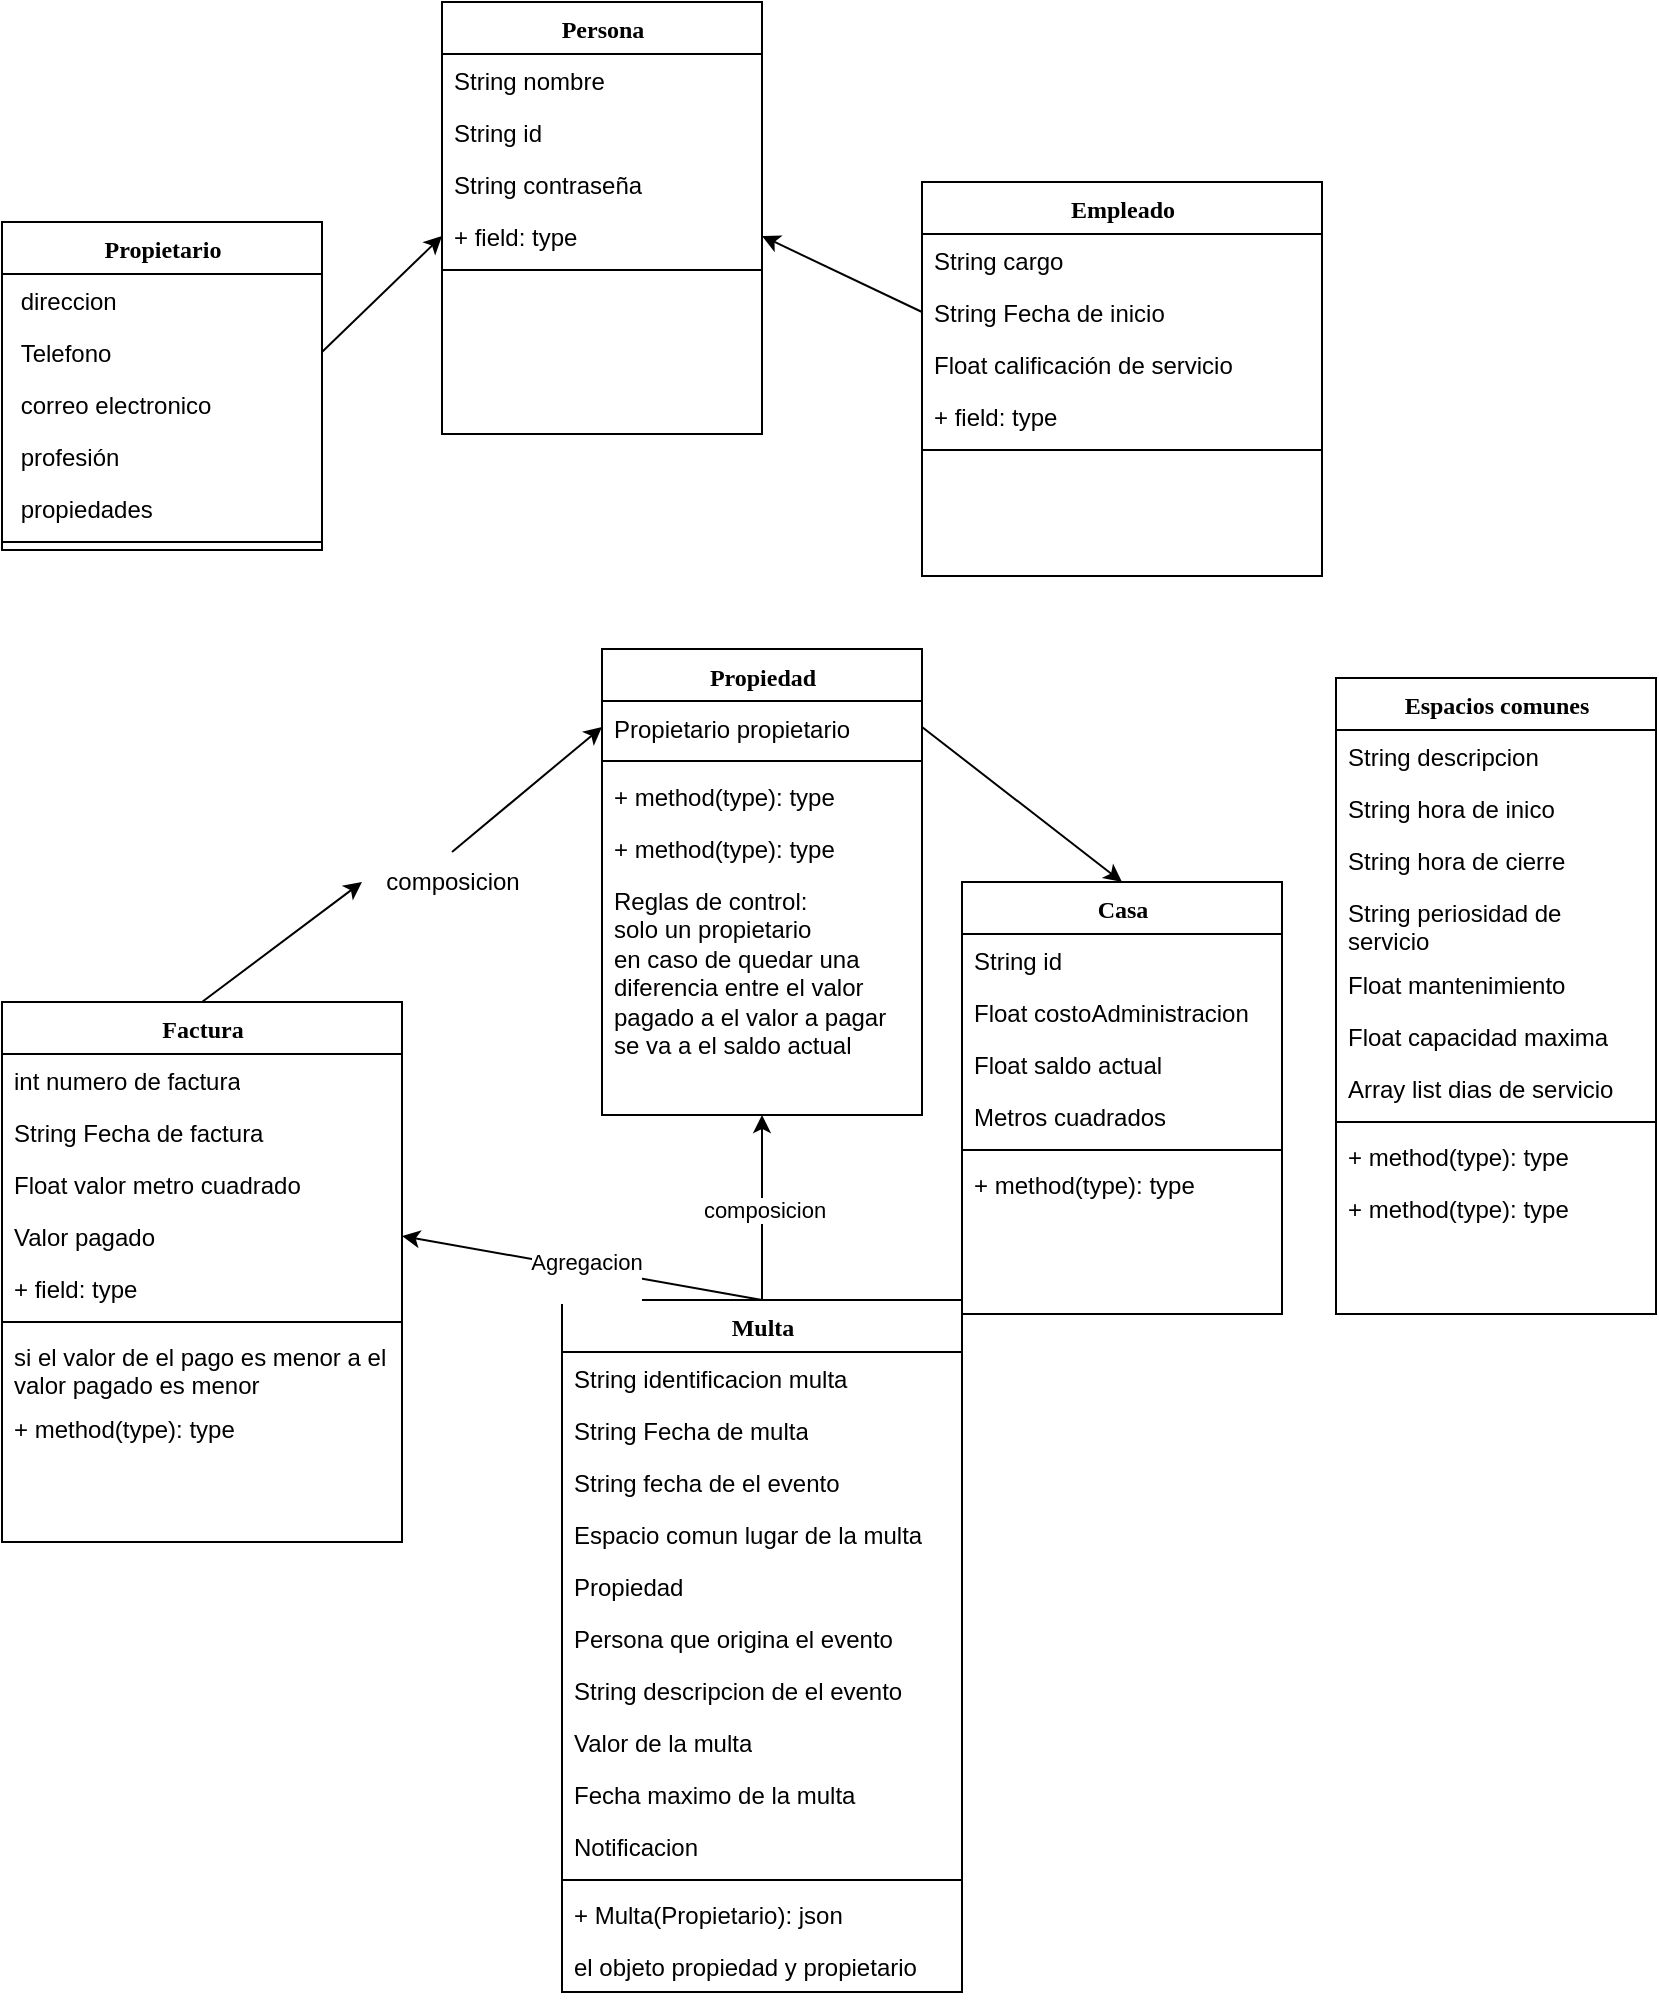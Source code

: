 <mxfile version="24.7.17">
  <diagram name="Página-1" id="yO-67kecGLNalcSujfXM">
    <mxGraphModel dx="1633" dy="788" grid="1" gridSize="10" guides="1" tooltips="1" connect="1" arrows="1" fold="1" page="1" pageScale="1" pageWidth="827" pageHeight="1169" math="0" shadow="0">
      <root>
        <mxCell id="0" />
        <mxCell id="1" parent="0" />
        <mxCell id="9Y7CSSflsybz1sCnFkZ1-1" value="Persona" style="swimlane;html=1;fontStyle=1;align=center;verticalAlign=top;childLayout=stackLayout;horizontal=1;startSize=26;horizontalStack=0;resizeParent=1;resizeLast=0;collapsible=1;marginBottom=0;swimlaneFillColor=#ffffff;rounded=0;shadow=0;comic=0;labelBackgroundColor=none;strokeWidth=1;fillColor=none;fontFamily=Verdana;fontSize=12" parent="1" vertex="1">
          <mxGeometry x="220" width="160" height="216" as="geometry" />
        </mxCell>
        <mxCell id="9Y7CSSflsybz1sCnFkZ1-2" value="String nombre" style="text;html=1;strokeColor=none;fillColor=none;align=left;verticalAlign=top;spacingLeft=4;spacingRight=4;whiteSpace=wrap;overflow=hidden;rotatable=0;points=[[0,0.5],[1,0.5]];portConstraint=eastwest;" parent="9Y7CSSflsybz1sCnFkZ1-1" vertex="1">
          <mxGeometry y="26" width="160" height="26" as="geometry" />
        </mxCell>
        <mxCell id="9Y7CSSflsybz1sCnFkZ1-3" value="String id" style="text;html=1;strokeColor=none;fillColor=none;align=left;verticalAlign=top;spacingLeft=4;spacingRight=4;whiteSpace=wrap;overflow=hidden;rotatable=0;points=[[0,0.5],[1,0.5]];portConstraint=eastwest;" parent="9Y7CSSflsybz1sCnFkZ1-1" vertex="1">
          <mxGeometry y="52" width="160" height="26" as="geometry" />
        </mxCell>
        <mxCell id="9Y7CSSflsybz1sCnFkZ1-4" value="String contraseña" style="text;html=1;strokeColor=none;fillColor=none;align=left;verticalAlign=top;spacingLeft=4;spacingRight=4;whiteSpace=wrap;overflow=hidden;rotatable=0;points=[[0,0.5],[1,0.5]];portConstraint=eastwest;" parent="9Y7CSSflsybz1sCnFkZ1-1" vertex="1">
          <mxGeometry y="78" width="160" height="26" as="geometry" />
        </mxCell>
        <mxCell id="9Y7CSSflsybz1sCnFkZ1-5" value="+ field: type" style="text;html=1;strokeColor=none;fillColor=none;align=left;verticalAlign=top;spacingLeft=4;spacingRight=4;whiteSpace=wrap;overflow=hidden;rotatable=0;points=[[0,0.5],[1,0.5]];portConstraint=eastwest;" parent="9Y7CSSflsybz1sCnFkZ1-1" vertex="1">
          <mxGeometry y="104" width="160" height="26" as="geometry" />
        </mxCell>
        <mxCell id="9Y7CSSflsybz1sCnFkZ1-6" value="" style="line;html=1;strokeWidth=1;fillColor=none;align=left;verticalAlign=middle;spacingTop=-1;spacingLeft=3;spacingRight=3;rotatable=0;labelPosition=right;points=[];portConstraint=eastwest;" parent="9Y7CSSflsybz1sCnFkZ1-1" vertex="1">
          <mxGeometry y="130" width="160" height="8" as="geometry" />
        </mxCell>
        <mxCell id="9Y7CSSflsybz1sCnFkZ1-9" value="Propietario" style="swimlane;html=1;fontStyle=1;align=center;verticalAlign=top;childLayout=stackLayout;horizontal=1;startSize=26;horizontalStack=0;resizeParent=1;resizeLast=0;collapsible=1;marginBottom=0;swimlaneFillColor=#ffffff;rounded=0;shadow=0;comic=0;labelBackgroundColor=none;strokeWidth=1;fillColor=none;fontFamily=Verdana;fontSize=12" parent="1" vertex="1">
          <mxGeometry y="110" width="160" height="164" as="geometry" />
        </mxCell>
        <mxCell id="9Y7CSSflsybz1sCnFkZ1-10" value="&amp;nbsp;direccion" style="text;html=1;strokeColor=none;fillColor=none;align=left;verticalAlign=top;spacingLeft=4;spacingRight=4;whiteSpace=wrap;overflow=hidden;rotatable=0;points=[[0,0.5],[1,0.5]];portConstraint=eastwest;" parent="9Y7CSSflsybz1sCnFkZ1-9" vertex="1">
          <mxGeometry y="26" width="160" height="26" as="geometry" />
        </mxCell>
        <mxCell id="9Y7CSSflsybz1sCnFkZ1-11" value="&amp;nbsp;Telefono&lt;div&gt;&lt;br&gt;&lt;/div&gt;" style="text;html=1;strokeColor=none;fillColor=none;align=left;verticalAlign=top;spacingLeft=4;spacingRight=4;whiteSpace=wrap;overflow=hidden;rotatable=0;points=[[0,0.5],[1,0.5]];portConstraint=eastwest;" parent="9Y7CSSflsybz1sCnFkZ1-9" vertex="1">
          <mxGeometry y="52" width="160" height="26" as="geometry" />
        </mxCell>
        <mxCell id="9Y7CSSflsybz1sCnFkZ1-12" value="&amp;nbsp;correo electronico" style="text;html=1;strokeColor=none;fillColor=none;align=left;verticalAlign=top;spacingLeft=4;spacingRight=4;whiteSpace=wrap;overflow=hidden;rotatable=0;points=[[0,0.5],[1,0.5]];portConstraint=eastwest;" parent="9Y7CSSflsybz1sCnFkZ1-9" vertex="1">
          <mxGeometry y="78" width="160" height="26" as="geometry" />
        </mxCell>
        <mxCell id="9Y7CSSflsybz1sCnFkZ1-13" value="&amp;nbsp;profesión" style="text;html=1;strokeColor=none;fillColor=none;align=left;verticalAlign=top;spacingLeft=4;spacingRight=4;whiteSpace=wrap;overflow=hidden;rotatable=0;points=[[0,0.5],[1,0.5]];portConstraint=eastwest;" parent="9Y7CSSflsybz1sCnFkZ1-9" vertex="1">
          <mxGeometry y="104" width="160" height="26" as="geometry" />
        </mxCell>
        <mxCell id="9Y7CSSflsybz1sCnFkZ1-14" value="&amp;nbsp;propiedades" style="text;html=1;strokeColor=none;fillColor=none;align=left;verticalAlign=top;spacingLeft=4;spacingRight=4;whiteSpace=wrap;overflow=hidden;rotatable=0;points=[[0,0.5],[1,0.5]];portConstraint=eastwest;" parent="9Y7CSSflsybz1sCnFkZ1-9" vertex="1">
          <mxGeometry y="130" width="160" height="26" as="geometry" />
        </mxCell>
        <mxCell id="9Y7CSSflsybz1sCnFkZ1-16" value="" style="line;html=1;strokeWidth=1;fillColor=none;align=left;verticalAlign=middle;spacingTop=-1;spacingLeft=3;spacingRight=3;rotatable=0;labelPosition=right;points=[];portConstraint=eastwest;" parent="9Y7CSSflsybz1sCnFkZ1-9" vertex="1">
          <mxGeometry y="156" width="160" height="8" as="geometry" />
        </mxCell>
        <mxCell id="9Y7CSSflsybz1sCnFkZ1-20" value="Empleado" style="swimlane;html=1;fontStyle=1;align=center;verticalAlign=top;childLayout=stackLayout;horizontal=1;startSize=26;horizontalStack=0;resizeParent=1;resizeLast=0;collapsible=1;marginBottom=0;swimlaneFillColor=#ffffff;rounded=0;shadow=0;comic=0;labelBackgroundColor=none;strokeWidth=1;fillColor=none;fontFamily=Verdana;fontSize=12" parent="1" vertex="1">
          <mxGeometry x="460" y="90" width="200" height="197" as="geometry" />
        </mxCell>
        <mxCell id="9Y7CSSflsybz1sCnFkZ1-21" value="String cargo&amp;nbsp;" style="text;html=1;strokeColor=none;fillColor=none;align=left;verticalAlign=top;spacingLeft=4;spacingRight=4;whiteSpace=wrap;overflow=hidden;rotatable=0;points=[[0,0.5],[1,0.5]];portConstraint=eastwest;" parent="9Y7CSSflsybz1sCnFkZ1-20" vertex="1">
          <mxGeometry y="26" width="200" height="26" as="geometry" />
        </mxCell>
        <mxCell id="9Y7CSSflsybz1sCnFkZ1-22" value="String Fecha de inicio" style="text;html=1;strokeColor=none;fillColor=none;align=left;verticalAlign=top;spacingLeft=4;spacingRight=4;whiteSpace=wrap;overflow=hidden;rotatable=0;points=[[0,0.5],[1,0.5]];portConstraint=eastwest;" parent="9Y7CSSflsybz1sCnFkZ1-20" vertex="1">
          <mxGeometry y="52" width="200" height="26" as="geometry" />
        </mxCell>
        <mxCell id="9Y7CSSflsybz1sCnFkZ1-23" value="Float calificación de servicio" style="text;html=1;strokeColor=none;fillColor=none;align=left;verticalAlign=top;spacingLeft=4;spacingRight=4;whiteSpace=wrap;overflow=hidden;rotatable=0;points=[[0,0.5],[1,0.5]];portConstraint=eastwest;" parent="9Y7CSSflsybz1sCnFkZ1-20" vertex="1">
          <mxGeometry y="78" width="200" height="26" as="geometry" />
        </mxCell>
        <mxCell id="9Y7CSSflsybz1sCnFkZ1-24" value="+ field: type" style="text;html=1;strokeColor=none;fillColor=none;align=left;verticalAlign=top;spacingLeft=4;spacingRight=4;whiteSpace=wrap;overflow=hidden;rotatable=0;points=[[0,0.5],[1,0.5]];portConstraint=eastwest;" parent="9Y7CSSflsybz1sCnFkZ1-20" vertex="1">
          <mxGeometry y="104" width="200" height="26" as="geometry" />
        </mxCell>
        <mxCell id="9Y7CSSflsybz1sCnFkZ1-25" value="" style="line;html=1;strokeWidth=1;fillColor=none;align=left;verticalAlign=middle;spacingTop=-1;spacingLeft=3;spacingRight=3;rotatable=0;labelPosition=right;points=[];portConstraint=eastwest;" parent="9Y7CSSflsybz1sCnFkZ1-20" vertex="1">
          <mxGeometry y="130" width="200" height="8" as="geometry" />
        </mxCell>
        <mxCell id="9Y7CSSflsybz1sCnFkZ1-28" value="Espacios comunes" style="swimlane;html=1;fontStyle=1;align=center;verticalAlign=top;childLayout=stackLayout;horizontal=1;startSize=26;horizontalStack=0;resizeParent=1;resizeLast=0;collapsible=1;marginBottom=0;swimlaneFillColor=#ffffff;rounded=0;shadow=0;comic=0;labelBackgroundColor=none;strokeWidth=1;fillColor=none;fontFamily=Verdana;fontSize=12" parent="1" vertex="1">
          <mxGeometry x="667" y="338" width="160" height="318" as="geometry" />
        </mxCell>
        <mxCell id="9Y7CSSflsybz1sCnFkZ1-29" value="String descripcion" style="text;html=1;strokeColor=none;fillColor=none;align=left;verticalAlign=top;spacingLeft=4;spacingRight=4;whiteSpace=wrap;overflow=hidden;rotatable=0;points=[[0,0.5],[1,0.5]];portConstraint=eastwest;" parent="9Y7CSSflsybz1sCnFkZ1-28" vertex="1">
          <mxGeometry y="26" width="160" height="26" as="geometry" />
        </mxCell>
        <mxCell id="9Y7CSSflsybz1sCnFkZ1-30" value="String hora de inico" style="text;html=1;strokeColor=none;fillColor=none;align=left;verticalAlign=top;spacingLeft=4;spacingRight=4;whiteSpace=wrap;overflow=hidden;rotatable=0;points=[[0,0.5],[1,0.5]];portConstraint=eastwest;" parent="9Y7CSSflsybz1sCnFkZ1-28" vertex="1">
          <mxGeometry y="52" width="160" height="26" as="geometry" />
        </mxCell>
        <mxCell id="9Y7CSSflsybz1sCnFkZ1-31" value="String hora de cierre" style="text;html=1;strokeColor=none;fillColor=none;align=left;verticalAlign=top;spacingLeft=4;spacingRight=4;whiteSpace=wrap;overflow=hidden;rotatable=0;points=[[0,0.5],[1,0.5]];portConstraint=eastwest;" parent="9Y7CSSflsybz1sCnFkZ1-28" vertex="1">
          <mxGeometry y="78" width="160" height="26" as="geometry" />
        </mxCell>
        <mxCell id="9Y7CSSflsybz1sCnFkZ1-32" value="String periosidad de servicio" style="text;html=1;strokeColor=none;fillColor=none;align=left;verticalAlign=top;spacingLeft=4;spacingRight=4;whiteSpace=wrap;overflow=hidden;rotatable=0;points=[[0,0.5],[1,0.5]];portConstraint=eastwest;" parent="9Y7CSSflsybz1sCnFkZ1-28" vertex="1">
          <mxGeometry y="104" width="160" height="36" as="geometry" />
        </mxCell>
        <mxCell id="9Y7CSSflsybz1sCnFkZ1-33" value="Float mantenimiento" style="text;html=1;strokeColor=none;fillColor=none;align=left;verticalAlign=top;spacingLeft=4;spacingRight=4;whiteSpace=wrap;overflow=hidden;rotatable=0;points=[[0,0.5],[1,0.5]];portConstraint=eastwest;" parent="9Y7CSSflsybz1sCnFkZ1-28" vertex="1">
          <mxGeometry y="140" width="160" height="26" as="geometry" />
        </mxCell>
        <mxCell id="9Y7CSSflsybz1sCnFkZ1-34" value="Float capacidad maxima" style="text;html=1;strokeColor=none;fillColor=none;align=left;verticalAlign=top;spacingLeft=4;spacingRight=4;whiteSpace=wrap;overflow=hidden;rotatable=0;points=[[0,0.5],[1,0.5]];portConstraint=eastwest;" parent="9Y7CSSflsybz1sCnFkZ1-28" vertex="1">
          <mxGeometry y="166" width="160" height="26" as="geometry" />
        </mxCell>
        <mxCell id="9Y7CSSflsybz1sCnFkZ1-35" value="Array list dias de servicio" style="text;html=1;strokeColor=none;fillColor=none;align=left;verticalAlign=top;spacingLeft=4;spacingRight=4;whiteSpace=wrap;overflow=hidden;rotatable=0;points=[[0,0.5],[1,0.5]];portConstraint=eastwest;" parent="9Y7CSSflsybz1sCnFkZ1-28" vertex="1">
          <mxGeometry y="192" width="160" height="26" as="geometry" />
        </mxCell>
        <mxCell id="9Y7CSSflsybz1sCnFkZ1-36" value="" style="line;html=1;strokeWidth=1;fillColor=none;align=left;verticalAlign=middle;spacingTop=-1;spacingLeft=3;spacingRight=3;rotatable=0;labelPosition=right;points=[];portConstraint=eastwest;" parent="9Y7CSSflsybz1sCnFkZ1-28" vertex="1">
          <mxGeometry y="218" width="160" height="8" as="geometry" />
        </mxCell>
        <mxCell id="9Y7CSSflsybz1sCnFkZ1-37" value="+ method(type): type" style="text;html=1;strokeColor=none;fillColor=none;align=left;verticalAlign=top;spacingLeft=4;spacingRight=4;whiteSpace=wrap;overflow=hidden;rotatable=0;points=[[0,0.5],[1,0.5]];portConstraint=eastwest;" parent="9Y7CSSflsybz1sCnFkZ1-28" vertex="1">
          <mxGeometry y="226" width="160" height="26" as="geometry" />
        </mxCell>
        <mxCell id="9Y7CSSflsybz1sCnFkZ1-38" value="+ method(type): type" style="text;html=1;strokeColor=none;fillColor=none;align=left;verticalAlign=top;spacingLeft=4;spacingRight=4;whiteSpace=wrap;overflow=hidden;rotatable=0;points=[[0,0.5],[1,0.5]];portConstraint=eastwest;" parent="9Y7CSSflsybz1sCnFkZ1-28" vertex="1">
          <mxGeometry y="252" width="160" height="26" as="geometry" />
        </mxCell>
        <mxCell id="9Y7CSSflsybz1sCnFkZ1-39" value="Casa" style="swimlane;html=1;fontStyle=1;align=center;verticalAlign=top;childLayout=stackLayout;horizontal=1;startSize=26;horizontalStack=0;resizeParent=1;resizeLast=0;collapsible=1;marginBottom=0;swimlaneFillColor=#ffffff;rounded=0;shadow=0;comic=0;labelBackgroundColor=none;strokeWidth=1;fillColor=none;fontFamily=Verdana;fontSize=12" parent="1" vertex="1">
          <mxGeometry x="480" y="440" width="160" height="216" as="geometry" />
        </mxCell>
        <mxCell id="9Y7CSSflsybz1sCnFkZ1-40" value="String id" style="text;html=1;strokeColor=none;fillColor=none;align=left;verticalAlign=top;spacingLeft=4;spacingRight=4;whiteSpace=wrap;overflow=hidden;rotatable=0;points=[[0,0.5],[1,0.5]];portConstraint=eastwest;" parent="9Y7CSSflsybz1sCnFkZ1-39" vertex="1">
          <mxGeometry y="26" width="160" height="26" as="geometry" />
        </mxCell>
        <mxCell id="9Y7CSSflsybz1sCnFkZ1-41" value="Float costoAdministracion" style="text;html=1;strokeColor=none;fillColor=none;align=left;verticalAlign=top;spacingLeft=4;spacingRight=4;whiteSpace=wrap;overflow=hidden;rotatable=0;points=[[0,0.5],[1,0.5]];portConstraint=eastwest;" parent="9Y7CSSflsybz1sCnFkZ1-39" vertex="1">
          <mxGeometry y="52" width="160" height="26" as="geometry" />
        </mxCell>
        <mxCell id="9Y7CSSflsybz1sCnFkZ1-44" value="Float saldo actual" style="text;html=1;strokeColor=none;fillColor=none;align=left;verticalAlign=top;spacingLeft=4;spacingRight=4;whiteSpace=wrap;overflow=hidden;rotatable=0;points=[[0,0.5],[1,0.5]];portConstraint=eastwest;" parent="9Y7CSSflsybz1sCnFkZ1-39" vertex="1">
          <mxGeometry y="78" width="160" height="26" as="geometry" />
        </mxCell>
        <mxCell id="9Y7CSSflsybz1sCnFkZ1-45" value="Metros cuadrados" style="text;html=1;strokeColor=none;fillColor=none;align=left;verticalAlign=top;spacingLeft=4;spacingRight=4;whiteSpace=wrap;overflow=hidden;rotatable=0;points=[[0,0.5],[1,0.5]];portConstraint=eastwest;" parent="9Y7CSSflsybz1sCnFkZ1-39" vertex="1">
          <mxGeometry y="104" width="160" height="26" as="geometry" />
        </mxCell>
        <mxCell id="9Y7CSSflsybz1sCnFkZ1-46" value="" style="line;html=1;strokeWidth=1;fillColor=none;align=left;verticalAlign=middle;spacingTop=-1;spacingLeft=3;spacingRight=3;rotatable=0;labelPosition=right;points=[];portConstraint=eastwest;" parent="9Y7CSSflsybz1sCnFkZ1-39" vertex="1">
          <mxGeometry y="130" width="160" height="8" as="geometry" />
        </mxCell>
        <mxCell id="9Y7CSSflsybz1sCnFkZ1-47" value="+ method(type): type" style="text;html=1;strokeColor=none;fillColor=none;align=left;verticalAlign=top;spacingLeft=4;spacingRight=4;whiteSpace=wrap;overflow=hidden;rotatable=0;points=[[0,0.5],[1,0.5]];portConstraint=eastwest;" parent="9Y7CSSflsybz1sCnFkZ1-39" vertex="1">
          <mxGeometry y="138" width="160" height="26" as="geometry" />
        </mxCell>
        <mxCell id="9Y7CSSflsybz1sCnFkZ1-48" value="Propiedad" style="swimlane;html=1;fontStyle=1;align=center;verticalAlign=top;childLayout=stackLayout;horizontal=1;startSize=26;horizontalStack=0;resizeParent=1;resizeLast=0;collapsible=1;marginBottom=0;swimlaneFillColor=#ffffff;rounded=0;shadow=0;comic=0;labelBackgroundColor=none;strokeWidth=1;fillColor=none;fontFamily=Verdana;fontSize=12" parent="1" vertex="1">
          <mxGeometry x="300" y="323.5" width="160" height="233" as="geometry" />
        </mxCell>
        <mxCell id="9Y7CSSflsybz1sCnFkZ1-49" value="Propietario propietario" style="text;html=1;strokeColor=none;fillColor=none;align=left;verticalAlign=top;spacingLeft=4;spacingRight=4;whiteSpace=wrap;overflow=hidden;rotatable=0;points=[[0,0.5],[1,0.5]];portConstraint=eastwest;" parent="9Y7CSSflsybz1sCnFkZ1-48" vertex="1">
          <mxGeometry y="26" width="160" height="26" as="geometry" />
        </mxCell>
        <mxCell id="9Y7CSSflsybz1sCnFkZ1-50" value="" style="line;html=1;strokeWidth=1;fillColor=none;align=left;verticalAlign=middle;spacingTop=-1;spacingLeft=3;spacingRight=3;rotatable=0;labelPosition=right;points=[];portConstraint=eastwest;" parent="9Y7CSSflsybz1sCnFkZ1-48" vertex="1">
          <mxGeometry y="52" width="160" height="8" as="geometry" />
        </mxCell>
        <mxCell id="9Y7CSSflsybz1sCnFkZ1-51" value="+ method(type): type" style="text;html=1;strokeColor=none;fillColor=none;align=left;verticalAlign=top;spacingLeft=4;spacingRight=4;whiteSpace=wrap;overflow=hidden;rotatable=0;points=[[0,0.5],[1,0.5]];portConstraint=eastwest;" parent="9Y7CSSflsybz1sCnFkZ1-48" vertex="1">
          <mxGeometry y="60" width="160" height="26" as="geometry" />
        </mxCell>
        <mxCell id="9Y7CSSflsybz1sCnFkZ1-52" value="+ method(type): type" style="text;html=1;strokeColor=none;fillColor=none;align=left;verticalAlign=top;spacingLeft=4;spacingRight=4;whiteSpace=wrap;overflow=hidden;rotatable=0;points=[[0,0.5],[1,0.5]];portConstraint=eastwest;" parent="9Y7CSSflsybz1sCnFkZ1-48" vertex="1">
          <mxGeometry y="86" width="160" height="26" as="geometry" />
        </mxCell>
        <mxCell id="9Y7CSSflsybz1sCnFkZ1-53" value="Reglas de control:&lt;div&gt;solo un propietario&lt;/div&gt;&lt;div&gt;en caso de quedar una diferencia entre el valor pagado a el valor a pagar se va a el saldo actual&lt;/div&gt;" style="text;html=1;strokeColor=none;fillColor=none;align=left;verticalAlign=top;spacingLeft=4;spacingRight=4;whiteSpace=wrap;overflow=hidden;rotatable=0;points=[[0,0.5],[1,0.5]];portConstraint=eastwest;" parent="9Y7CSSflsybz1sCnFkZ1-48" vertex="1">
          <mxGeometry y="112" width="160" height="92" as="geometry" />
        </mxCell>
        <mxCell id="9Y7CSSflsybz1sCnFkZ1-54" value="" style="endArrow=classic;html=1;rounded=0;exitX=1;exitY=0.5;exitDx=0;exitDy=0;entryX=0;entryY=0.5;entryDx=0;entryDy=0;" parent="1" source="9Y7CSSflsybz1sCnFkZ1-11" target="9Y7CSSflsybz1sCnFkZ1-5" edge="1">
          <mxGeometry width="50" height="50" relative="1" as="geometry">
            <mxPoint x="520" y="310" as="sourcePoint" />
            <mxPoint x="400" y="91" as="targetPoint" />
          </mxGeometry>
        </mxCell>
        <mxCell id="9Y7CSSflsybz1sCnFkZ1-55" value="" style="endArrow=classic;html=1;rounded=0;entryX=1;entryY=0.5;entryDx=0;entryDy=0;exitX=0;exitY=0.5;exitDx=0;exitDy=0;" parent="1" source="9Y7CSSflsybz1sCnFkZ1-22" target="9Y7CSSflsybz1sCnFkZ1-5" edge="1">
          <mxGeometry width="50" height="50" relative="1" as="geometry">
            <mxPoint x="698.72" y="258.67" as="sourcePoint" />
            <mxPoint x="420" y="247.0" as="targetPoint" />
          </mxGeometry>
        </mxCell>
        <mxCell id="9Y7CSSflsybz1sCnFkZ1-56" value="" style="endArrow=classic;html=1;rounded=0;exitX=1;exitY=0.5;exitDx=0;exitDy=0;entryX=0.5;entryY=0;entryDx=0;entryDy=0;" parent="1" source="9Y7CSSflsybz1sCnFkZ1-49" target="9Y7CSSflsybz1sCnFkZ1-39" edge="1">
          <mxGeometry width="50" height="50" relative="1" as="geometry">
            <mxPoint x="540" y="399" as="sourcePoint" />
            <mxPoint x="670" y="280" as="targetPoint" />
          </mxGeometry>
        </mxCell>
        <mxCell id="9Y7CSSflsybz1sCnFkZ1-57" value="Factura" style="swimlane;html=1;fontStyle=1;align=center;verticalAlign=top;childLayout=stackLayout;horizontal=1;startSize=26;horizontalStack=0;resizeParent=1;resizeLast=0;collapsible=1;marginBottom=0;swimlaneFillColor=#ffffff;rounded=0;shadow=0;comic=0;labelBackgroundColor=none;strokeWidth=1;fillColor=none;fontFamily=Verdana;fontSize=12" parent="1" vertex="1">
          <mxGeometry y="500" width="200" height="270" as="geometry" />
        </mxCell>
        <mxCell id="9Y7CSSflsybz1sCnFkZ1-58" value="int numero de factura" style="text;html=1;strokeColor=none;fillColor=none;align=left;verticalAlign=top;spacingLeft=4;spacingRight=4;whiteSpace=wrap;overflow=hidden;rotatable=0;points=[[0,0.5],[1,0.5]];portConstraint=eastwest;" parent="9Y7CSSflsybz1sCnFkZ1-57" vertex="1">
          <mxGeometry y="26" width="200" height="26" as="geometry" />
        </mxCell>
        <mxCell id="9Y7CSSflsybz1sCnFkZ1-59" value="String Fecha de factura" style="text;html=1;strokeColor=none;fillColor=none;align=left;verticalAlign=top;spacingLeft=4;spacingRight=4;whiteSpace=wrap;overflow=hidden;rotatable=0;points=[[0,0.5],[1,0.5]];portConstraint=eastwest;" parent="9Y7CSSflsybz1sCnFkZ1-57" vertex="1">
          <mxGeometry y="52" width="200" height="26" as="geometry" />
        </mxCell>
        <mxCell id="9Y7CSSflsybz1sCnFkZ1-60" value="Float valor metro cuadrado" style="text;html=1;strokeColor=none;fillColor=none;align=left;verticalAlign=top;spacingLeft=4;spacingRight=4;whiteSpace=wrap;overflow=hidden;rotatable=0;points=[[0,0.5],[1,0.5]];portConstraint=eastwest;" parent="9Y7CSSflsybz1sCnFkZ1-57" vertex="1">
          <mxGeometry y="78" width="200" height="26" as="geometry" />
        </mxCell>
        <mxCell id="9Y7CSSflsybz1sCnFkZ1-61" value="Valor pagado" style="text;html=1;strokeColor=none;fillColor=none;align=left;verticalAlign=top;spacingLeft=4;spacingRight=4;whiteSpace=wrap;overflow=hidden;rotatable=0;points=[[0,0.5],[1,0.5]];portConstraint=eastwest;" parent="9Y7CSSflsybz1sCnFkZ1-57" vertex="1">
          <mxGeometry y="104" width="200" height="26" as="geometry" />
        </mxCell>
        <mxCell id="9Y7CSSflsybz1sCnFkZ1-62" value="+ field: type" style="text;html=1;strokeColor=none;fillColor=none;align=left;verticalAlign=top;spacingLeft=4;spacingRight=4;whiteSpace=wrap;overflow=hidden;rotatable=0;points=[[0,0.5],[1,0.5]];portConstraint=eastwest;" parent="9Y7CSSflsybz1sCnFkZ1-57" vertex="1">
          <mxGeometry y="130" width="200" height="26" as="geometry" />
        </mxCell>
        <mxCell id="9Y7CSSflsybz1sCnFkZ1-63" value="" style="line;html=1;strokeWidth=1;fillColor=none;align=left;verticalAlign=middle;spacingTop=-1;spacingLeft=3;spacingRight=3;rotatable=0;labelPosition=right;points=[];portConstraint=eastwest;" parent="9Y7CSSflsybz1sCnFkZ1-57" vertex="1">
          <mxGeometry y="156" width="200" height="8" as="geometry" />
        </mxCell>
        <mxCell id="9Y7CSSflsybz1sCnFkZ1-64" value="si el valor de el pago es menor a el valor pagado es menor&amp;nbsp;" style="text;html=1;strokeColor=none;fillColor=none;align=left;verticalAlign=top;spacingLeft=4;spacingRight=4;whiteSpace=wrap;overflow=hidden;rotatable=0;points=[[0,0.5],[1,0.5]];portConstraint=eastwest;" parent="9Y7CSSflsybz1sCnFkZ1-57" vertex="1">
          <mxGeometry y="164" width="200" height="36" as="geometry" />
        </mxCell>
        <mxCell id="9Y7CSSflsybz1sCnFkZ1-65" value="+ method(type): type" style="text;html=1;strokeColor=none;fillColor=none;align=left;verticalAlign=top;spacingLeft=4;spacingRight=4;whiteSpace=wrap;overflow=hidden;rotatable=0;points=[[0,0.5],[1,0.5]];portConstraint=eastwest;" parent="9Y7CSSflsybz1sCnFkZ1-57" vertex="1">
          <mxGeometry y="200" width="200" height="26" as="geometry" />
        </mxCell>
        <mxCell id="9Y7CSSflsybz1sCnFkZ1-66" value="Multa" style="swimlane;html=1;fontStyle=1;align=center;verticalAlign=top;childLayout=stackLayout;horizontal=1;startSize=26;horizontalStack=0;resizeParent=1;resizeLast=0;collapsible=1;marginBottom=0;swimlaneFillColor=#ffffff;rounded=0;shadow=0;comic=0;labelBackgroundColor=none;strokeWidth=1;fillColor=none;fontFamily=Verdana;fontSize=12" parent="1" vertex="1">
          <mxGeometry x="280" y="649" width="200" height="346" as="geometry" />
        </mxCell>
        <mxCell id="9Y7CSSflsybz1sCnFkZ1-67" value="String identificacion multa" style="text;html=1;strokeColor=none;fillColor=none;align=left;verticalAlign=top;spacingLeft=4;spacingRight=4;whiteSpace=wrap;overflow=hidden;rotatable=0;points=[[0,0.5],[1,0.5]];portConstraint=eastwest;" parent="9Y7CSSflsybz1sCnFkZ1-66" vertex="1">
          <mxGeometry y="26" width="200" height="26" as="geometry" />
        </mxCell>
        <mxCell id="9Y7CSSflsybz1sCnFkZ1-68" value="String Fecha de multa" style="text;html=1;strokeColor=none;fillColor=none;align=left;verticalAlign=top;spacingLeft=4;spacingRight=4;whiteSpace=wrap;overflow=hidden;rotatable=0;points=[[0,0.5],[1,0.5]];portConstraint=eastwest;" parent="9Y7CSSflsybz1sCnFkZ1-66" vertex="1">
          <mxGeometry y="52" width="200" height="26" as="geometry" />
        </mxCell>
        <mxCell id="9Y7CSSflsybz1sCnFkZ1-69" value="String fecha de el evento" style="text;html=1;strokeColor=none;fillColor=none;align=left;verticalAlign=top;spacingLeft=4;spacingRight=4;whiteSpace=wrap;overflow=hidden;rotatable=0;points=[[0,0.5],[1,0.5]];portConstraint=eastwest;" parent="9Y7CSSflsybz1sCnFkZ1-66" vertex="1">
          <mxGeometry y="78" width="200" height="26" as="geometry" />
        </mxCell>
        <mxCell id="9Y7CSSflsybz1sCnFkZ1-70" value="Espacio comun lugar de la multa" style="text;html=1;strokeColor=none;fillColor=none;align=left;verticalAlign=top;spacingLeft=4;spacingRight=4;whiteSpace=wrap;overflow=hidden;rotatable=0;points=[[0,0.5],[1,0.5]];portConstraint=eastwest;" parent="9Y7CSSflsybz1sCnFkZ1-66" vertex="1">
          <mxGeometry y="104" width="200" height="26" as="geometry" />
        </mxCell>
        <mxCell id="9Y7CSSflsybz1sCnFkZ1-71" value="Propiedad&lt;div&gt;&lt;br&gt;&lt;/div&gt;" style="text;html=1;strokeColor=none;fillColor=none;align=left;verticalAlign=top;spacingLeft=4;spacingRight=4;whiteSpace=wrap;overflow=hidden;rotatable=0;points=[[0,0.5],[1,0.5]];portConstraint=eastwest;" parent="9Y7CSSflsybz1sCnFkZ1-66" vertex="1">
          <mxGeometry y="130" width="200" height="26" as="geometry" />
        </mxCell>
        <mxCell id="9Y7CSSflsybz1sCnFkZ1-72" value="&lt;div&gt;Persona que origina el evento&lt;/div&gt;" style="text;html=1;strokeColor=none;fillColor=none;align=left;verticalAlign=top;spacingLeft=4;spacingRight=4;whiteSpace=wrap;overflow=hidden;rotatable=0;points=[[0,0.5],[1,0.5]];portConstraint=eastwest;" parent="9Y7CSSflsybz1sCnFkZ1-66" vertex="1">
          <mxGeometry y="156" width="200" height="26" as="geometry" />
        </mxCell>
        <mxCell id="9Y7CSSflsybz1sCnFkZ1-73" value="String descripcion de el evento" style="text;html=1;strokeColor=none;fillColor=none;align=left;verticalAlign=top;spacingLeft=4;spacingRight=4;whiteSpace=wrap;overflow=hidden;rotatable=0;points=[[0,0.5],[1,0.5]];portConstraint=eastwest;" parent="9Y7CSSflsybz1sCnFkZ1-66" vertex="1">
          <mxGeometry y="182" width="200" height="26" as="geometry" />
        </mxCell>
        <mxCell id="9Y7CSSflsybz1sCnFkZ1-74" value="Valor de la multa" style="text;html=1;strokeColor=none;fillColor=none;align=left;verticalAlign=top;spacingLeft=4;spacingRight=4;whiteSpace=wrap;overflow=hidden;rotatable=0;points=[[0,0.5],[1,0.5]];portConstraint=eastwest;" parent="9Y7CSSflsybz1sCnFkZ1-66" vertex="1">
          <mxGeometry y="208" width="200" height="26" as="geometry" />
        </mxCell>
        <mxCell id="9Y7CSSflsybz1sCnFkZ1-75" value="Fecha maximo de la multa" style="text;html=1;strokeColor=none;fillColor=none;align=left;verticalAlign=top;spacingLeft=4;spacingRight=4;whiteSpace=wrap;overflow=hidden;rotatable=0;points=[[0,0.5],[1,0.5]];portConstraint=eastwest;" parent="9Y7CSSflsybz1sCnFkZ1-66" vertex="1">
          <mxGeometry y="234" width="200" height="26" as="geometry" />
        </mxCell>
        <mxCell id="9Y7CSSflsybz1sCnFkZ1-76" value="Notificacion" style="text;html=1;strokeColor=none;fillColor=none;align=left;verticalAlign=top;spacingLeft=4;spacingRight=4;whiteSpace=wrap;overflow=hidden;rotatable=0;points=[[0,0.5],[1,0.5]];portConstraint=eastwest;" parent="9Y7CSSflsybz1sCnFkZ1-66" vertex="1">
          <mxGeometry y="260" width="200" height="26" as="geometry" />
        </mxCell>
        <mxCell id="9Y7CSSflsybz1sCnFkZ1-77" value="" style="line;html=1;strokeWidth=1;fillColor=none;align=left;verticalAlign=middle;spacingTop=-1;spacingLeft=3;spacingRight=3;rotatable=0;labelPosition=right;points=[];portConstraint=eastwest;" parent="9Y7CSSflsybz1sCnFkZ1-66" vertex="1">
          <mxGeometry y="286" width="200" height="8" as="geometry" />
        </mxCell>
        <mxCell id="9Y7CSSflsybz1sCnFkZ1-78" value="+ Multa(Propietario): json" style="text;html=1;strokeColor=none;fillColor=none;align=left;verticalAlign=top;spacingLeft=4;spacingRight=4;whiteSpace=wrap;overflow=hidden;rotatable=0;points=[[0,0.5],[1,0.5]];portConstraint=eastwest;" parent="9Y7CSSflsybz1sCnFkZ1-66" vertex="1">
          <mxGeometry y="294" width="200" height="26" as="geometry" />
        </mxCell>
        <mxCell id="9Y7CSSflsybz1sCnFkZ1-79" value="el objeto propiedad y propietario&amp;nbsp;" style="text;html=1;strokeColor=none;fillColor=none;align=left;verticalAlign=top;spacingLeft=4;spacingRight=4;whiteSpace=wrap;overflow=hidden;rotatable=0;points=[[0,0.5],[1,0.5]];portConstraint=eastwest;" parent="9Y7CSSflsybz1sCnFkZ1-66" vertex="1">
          <mxGeometry y="320" width="200" height="26" as="geometry" />
        </mxCell>
        <mxCell id="9Y7CSSflsybz1sCnFkZ1-80" value="" style="endArrow=classic;html=1;rounded=0;exitX=0.5;exitY=0;exitDx=0;exitDy=0;entryX=0;entryY=0.5;entryDx=0;entryDy=0;" parent="1" source="9Y7CSSflsybz1sCnFkZ1-82" target="9Y7CSSflsybz1sCnFkZ1-49" edge="1">
          <mxGeometry width="50" height="50" relative="1" as="geometry">
            <mxPoint x="150" y="420" as="sourcePoint" />
            <mxPoint x="330" y="502" as="targetPoint" />
          </mxGeometry>
        </mxCell>
        <mxCell id="9Y7CSSflsybz1sCnFkZ1-81" value="" style="endArrow=classic;html=1;rounded=0;exitX=0.5;exitY=0;exitDx=0;exitDy=0;entryX=0;entryY=0.5;entryDx=0;entryDy=0;" parent="1" source="9Y7CSSflsybz1sCnFkZ1-57" target="9Y7CSSflsybz1sCnFkZ1-82" edge="1">
          <mxGeometry width="50" height="50" relative="1" as="geometry">
            <mxPoint x="180" y="510" as="sourcePoint" />
            <mxPoint x="380" y="399" as="targetPoint" />
          </mxGeometry>
        </mxCell>
        <mxCell id="9Y7CSSflsybz1sCnFkZ1-82" value="composicion" style="text;html=1;align=center;verticalAlign=middle;resizable=0;points=[];autosize=1;strokeColor=none;fillColor=none;" parent="1" vertex="1">
          <mxGeometry x="180" y="425" width="90" height="30" as="geometry" />
        </mxCell>
        <mxCell id="9Y7CSSflsybz1sCnFkZ1-83" value="" style="endArrow=classic;html=1;rounded=0;exitX=0.5;exitY=0;exitDx=0;exitDy=0;entryX=0.5;entryY=1;entryDx=0;entryDy=0;" parent="1" source="9Y7CSSflsybz1sCnFkZ1-66" target="9Y7CSSflsybz1sCnFkZ1-48" edge="1">
          <mxGeometry width="50" height="50" relative="1" as="geometry">
            <mxPoint x="459.5" y="685" as="sourcePoint" />
            <mxPoint x="459.5" y="605" as="targetPoint" />
          </mxGeometry>
        </mxCell>
        <mxCell id="9Y7CSSflsybz1sCnFkZ1-84" value="composicion" style="edgeLabel;html=1;align=center;verticalAlign=middle;resizable=0;points=[];" parent="9Y7CSSflsybz1sCnFkZ1-83" connectable="0" vertex="1">
          <mxGeometry x="-0.031" y="-1" relative="1" as="geometry">
            <mxPoint as="offset" />
          </mxGeometry>
        </mxCell>
        <mxCell id="9Y7CSSflsybz1sCnFkZ1-85" value="" style="endArrow=classic;html=1;rounded=0;entryX=1;entryY=0.5;entryDx=0;entryDy=0;exitX=0.5;exitY=0;exitDx=0;exitDy=0;" parent="1" source="9Y7CSSflsybz1sCnFkZ1-66" target="9Y7CSSflsybz1sCnFkZ1-61" edge="1">
          <mxGeometry width="50" height="50" relative="1" as="geometry">
            <mxPoint x="460" y="690" as="sourcePoint" />
            <mxPoint x="390" y="610" as="targetPoint" />
          </mxGeometry>
        </mxCell>
        <mxCell id="9Y7CSSflsybz1sCnFkZ1-86" value="Agregacion&lt;div&gt;&lt;div&gt;&lt;br&gt;&lt;/div&gt;&lt;/div&gt;" style="edgeLabel;html=1;align=center;verticalAlign=middle;resizable=0;points=[];" parent="9Y7CSSflsybz1sCnFkZ1-85" connectable="0" vertex="1">
          <mxGeometry x="-0.022" y="3" relative="1" as="geometry">
            <mxPoint as="offset" />
          </mxGeometry>
        </mxCell>
      </root>
    </mxGraphModel>
  </diagram>
</mxfile>
